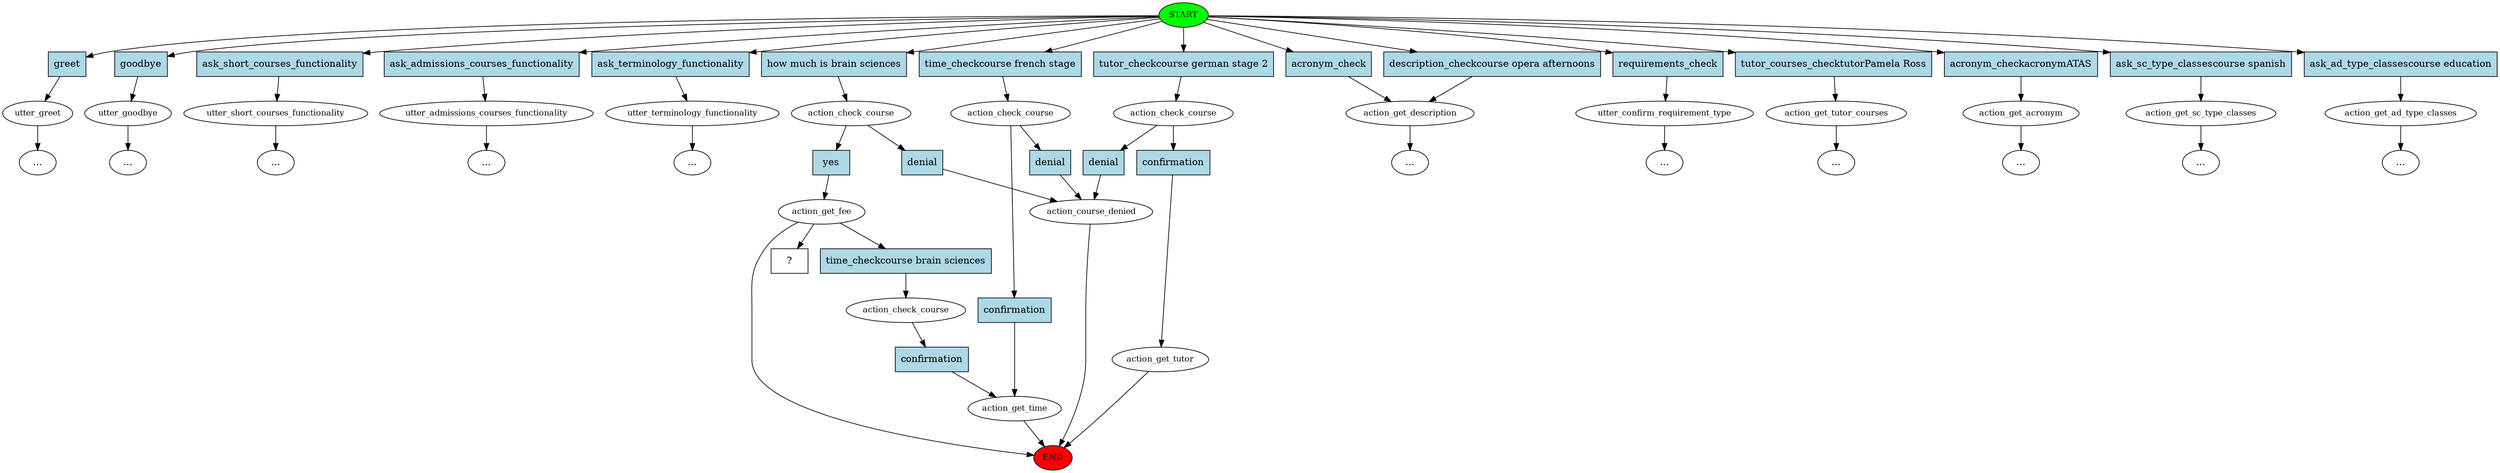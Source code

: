 digraph  {
0 [class="start active", fillcolor=green, fontsize=12, label=START, style=filled];
"-1" [class=end, fillcolor=red, fontsize=12, label=END, style=filled];
1 [class="", fontsize=12, label=utter_greet];
2 [class="", fontsize=12, label=utter_goodbye];
"-4" [class=ellipsis, label="..."];
3 [class="", fontsize=12, label=utter_short_courses_functionality];
"-5" [class=ellipsis, label="..."];
4 [class="", fontsize=12, label=utter_admissions_courses_functionality];
"-6" [class=ellipsis, label="..."];
5 [class="", fontsize=12, label=utter_terminology_functionality];
"-7" [class=ellipsis, label="..."];
6 [class=active, fontsize=12, label=action_check_course];
7 [class=active, fontsize=12, label=action_get_fee];
9 [class="", fontsize=12, label=action_course_denied];
10 [class="", fontsize=12, label=action_check_course];
11 [class="", fontsize=12, label=action_get_time];
14 [class="", fontsize=12, label=action_get_description];
16 [class="", fontsize=12, label=action_check_course];
17 [class="", fontsize=12, label=action_get_tutor];
20 [class="", fontsize=12, label=utter_confirm_requirement_type];
"-10" [class=ellipsis, label="..."];
21 [class="", fontsize=12, label=action_get_tutor_courses];
"-11" [class=ellipsis, label="..."];
22 [class="", fontsize=12, label=action_get_acronym];
"-12" [class=ellipsis, label="..."];
"-20" [class=ellipsis, label="..."];
39 [class="", fontsize=12, label=action_get_sc_type_classes];
40 [class="", fontsize=12, label=action_get_ad_type_classes];
"-24" [class=ellipsis, label="..."];
"-25" [class=ellipsis, label="..."];
"-26" [class=ellipsis, label="..."];
47 [class="", fontsize=12, label=action_check_course];
53 [class="intent dashed active", label="  ?  ", shape=rect];
54 [class=intent, fillcolor=lightblue, label=greet, shape=rect, style=filled];
55 [class=intent, fillcolor=lightblue, label=goodbye, shape=rect, style=filled];
56 [class=intent, fillcolor=lightblue, label=ask_short_courses_functionality, shape=rect, style=filled];
57 [class=intent, fillcolor=lightblue, label=ask_admissions_courses_functionality, shape=rect, style=filled];
58 [class=intent, fillcolor=lightblue, label=ask_terminology_functionality, shape=rect, style=filled];
59 [class="intent active", fillcolor=lightblue, label="how much is brain sciences", shape=rect, style=filled];
60 [class=intent, fillcolor=lightblue, label="time_checkcourse french stage", shape=rect, style=filled];
61 [class=intent, fillcolor=lightblue, label="description_checkcourse opera afternoons", shape=rect, style=filled];
62 [class=intent, fillcolor=lightblue, label=acronym_check, shape=rect, style=filled];
63 [class=intent, fillcolor=lightblue, label="tutor_checkcourse german stage 2", shape=rect, style=filled];
64 [class=intent, fillcolor=lightblue, label=requirements_check, shape=rect, style=filled];
65 [class=intent, fillcolor=lightblue, label="tutor_courses_checktutorPamela Ross", shape=rect, style=filled];
66 [class=intent, fillcolor=lightblue, label=acronym_checkacronymATAS, shape=rect, style=filled];
67 [class=intent, fillcolor=lightblue, label="ask_sc_type_classescourse spanish", shape=rect, style=filled];
68 [class=intent, fillcolor=lightblue, label="ask_ad_type_classescourse education", shape=rect, style=filled];
69 [class="intent active", fillcolor=lightblue, label=yes, shape=rect, style=filled];
70 [class=intent, fillcolor=lightblue, label=denial, shape=rect, style=filled];
71 [class=intent, fillcolor=lightblue, label="time_checkcourse brain sciences", shape=rect, style=filled];
72 [class=intent, fillcolor=lightblue, label=confirmation, shape=rect, style=filled];
73 [class=intent, fillcolor=lightblue, label=denial, shape=rect, style=filled];
74 [class=intent, fillcolor=lightblue, label=confirmation, shape=rect, style=filled];
75 [class=intent, fillcolor=lightblue, label=denial, shape=rect, style=filled];
76 [class=intent, fillcolor=lightblue, label=confirmation, shape=rect, style=filled];
0 -> 54  [class="", key=0];
0 -> 55  [class="", key=0];
0 -> 56  [class="", key=0];
0 -> 57  [class="", key=0];
0 -> 58  [class="", key=0];
0 -> 59  [class=active, key=0];
0 -> 60  [class="", key=0];
0 -> 61  [class="", key=0];
0 -> 62  [class="", key=0];
0 -> 63  [class="", key=0];
0 -> 64  [class="", key=0];
0 -> 65  [class="", key=0];
0 -> 66  [class="", key=0];
0 -> 67  [class="", key=0];
0 -> 68  [class="", key=0];
1 -> "-26"  [class="", key=NONE, label=""];
2 -> "-4"  [class="", key=NONE, label=""];
3 -> "-5"  [class="", key=NONE, label=""];
4 -> "-6"  [class="", key=NONE, label=""];
5 -> "-7"  [class="", key=NONE, label=""];
6 -> 69  [class=active, key=0];
6 -> 70  [class="", key=0];
7 -> "-1"  [class="", key=NONE, label=""];
7 -> 53  [class=active, key=NONE, label=""];
7 -> 71  [class="", key=0];
9 -> "-1"  [class="", key=NONE, label=""];
10 -> 72  [class="", key=0];
10 -> 73  [class="", key=0];
11 -> "-1"  [class="", key=NONE, label=""];
14 -> "-20"  [class="", key=NONE, label=""];
16 -> 74  [class="", key=0];
16 -> 75  [class="", key=0];
17 -> "-1"  [class="", key=NONE, label=""];
20 -> "-10"  [class="", key=NONE, label=""];
21 -> "-11"  [class="", key=NONE, label=""];
22 -> "-12"  [class="", key=NONE, label=""];
39 -> "-24"  [class="", key=NONE, label=""];
40 -> "-25"  [class="", key=NONE, label=""];
47 -> 76  [class="", key=0];
54 -> 1  [class="", key=0];
55 -> 2  [class="", key=0];
56 -> 3  [class="", key=0];
57 -> 4  [class="", key=0];
58 -> 5  [class="", key=0];
59 -> 6  [class=active, key=0];
60 -> 10  [class="", key=0];
61 -> 14  [class="", key=0];
62 -> 14  [class="", key=0];
63 -> 16  [class="", key=0];
64 -> 20  [class="", key=0];
65 -> 21  [class="", key=0];
66 -> 22  [class="", key=0];
67 -> 39  [class="", key=0];
68 -> 40  [class="", key=0];
69 -> 7  [class=active, key=0];
70 -> 9  [class="", key=0];
71 -> 47  [class="", key=0];
72 -> 11  [class="", key=0];
73 -> 9  [class="", key=0];
74 -> 17  [class="", key=0];
75 -> 9  [class="", key=0];
76 -> 11  [class="", key=0];
}
